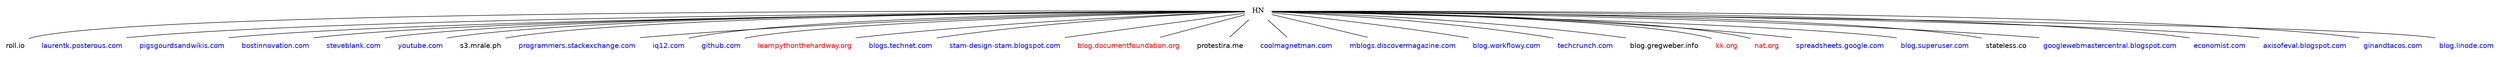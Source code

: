 graph HackerNews {
 HN[shape=none]
"roll.io"[shape=none, fontname=Helvetica, fontcolor=black];
HN -- "roll.io";
"laurentk.posterous.com"[shape=none, fontname=Helvetica, fontcolor=blue];
HN -- "laurentk.posterous.com";
"pigsgourdsandwikis.com"[shape=none, fontname=Helvetica, fontcolor=blue];
HN -- "pigsgourdsandwikis.com";
"bostinnovation.com"[shape=none, fontname=Helvetica, fontcolor=blue];
HN -- "bostinnovation.com";
"steveblank.com"[shape=none, fontname=Helvetica, fontcolor=blue];
HN -- "steveblank.com";
"youtube.com"[shape=none, fontname=Helvetica, fontcolor=blue];
HN -- "youtube.com";
"s3.mrale.ph"[shape=none, fontname=Helvetica, fontcolor=black];
HN -- "s3.mrale.ph";
"programmers.stackexchange.com"[shape=none, fontname=Helvetica, fontcolor=blue];
HN -- "programmers.stackexchange.com";
"iq12.com"[shape=none, fontname=Helvetica, fontcolor=blue];
HN -- "iq12.com";
"github.com"[shape=none, fontname=Helvetica, fontcolor=blue];
HN -- "github.com";
"learnpythonthehardway.org"[shape=none, fontname=Helvetica, fontcolor=red];
HN -- "learnpythonthehardway.org";
"blogs.technet.com"[shape=none, fontname=Helvetica, fontcolor=blue];
HN -- "blogs.technet.com";
"stam-design-stam.blogspot.com"[shape=none, fontname=Helvetica, fontcolor=blue];
HN -- "stam-design-stam.blogspot.com";
"blog.documentfoundation.org"[shape=none, fontname=Helvetica, fontcolor=red];
HN -- "blog.documentfoundation.org";
"protestira.me"[shape=none, fontname=Helvetica, fontcolor=black];
HN -- "protestira.me";
"coolmagnetman.com"[shape=none, fontname=Helvetica, fontcolor=blue];
HN -- "coolmagnetman.com";
"mblogs.discovermagazine.com"[shape=none, fontname=Helvetica, fontcolor=blue];
HN -- "mblogs.discovermagazine.com";
"blog.workflowy.com"[shape=none, fontname=Helvetica, fontcolor=blue];
HN -- "blog.workflowy.com";
"techcrunch.com"[shape=none, fontname=Helvetica, fontcolor=blue];
HN -- "techcrunch.com";
"blog.gregweber.info"[shape=none, fontname=Helvetica, fontcolor=black];
HN -- "blog.gregweber.info";
"kk.org"[shape=none, fontname=Helvetica, fontcolor=red];
HN -- "kk.org";
"nat.org"[shape=none, fontname=Helvetica, fontcolor=red];
HN -- "nat.org";
"spreadsheets.google.com"[shape=none, fontname=Helvetica, fontcolor=blue];
HN -- "spreadsheets.google.com";
"blog.superuser.com"[shape=none, fontname=Helvetica, fontcolor=blue];
HN -- "blog.superuser.com";
"stateless.co"[shape=none, fontname=Helvetica, fontcolor=black];
HN -- "stateless.co";
"googlewebmastercentral.blogspot.com"[shape=none, fontname=Helvetica, fontcolor=blue];
HN -- "googlewebmastercentral.blogspot.com";
"economist.com"[shape=none, fontname=Helvetica, fontcolor=blue];
HN -- "economist.com";
"axisofeval.blogspot.com"[shape=none, fontname=Helvetica, fontcolor=blue];
HN -- "axisofeval.blogspot.com";
"ginandtacos.com"[shape=none, fontname=Helvetica, fontcolor=blue];
HN -- "ginandtacos.com";
"blog.linode.com"[shape=none, fontname=Helvetica, fontcolor=blue];
HN -- "blog.linode.com";
}
